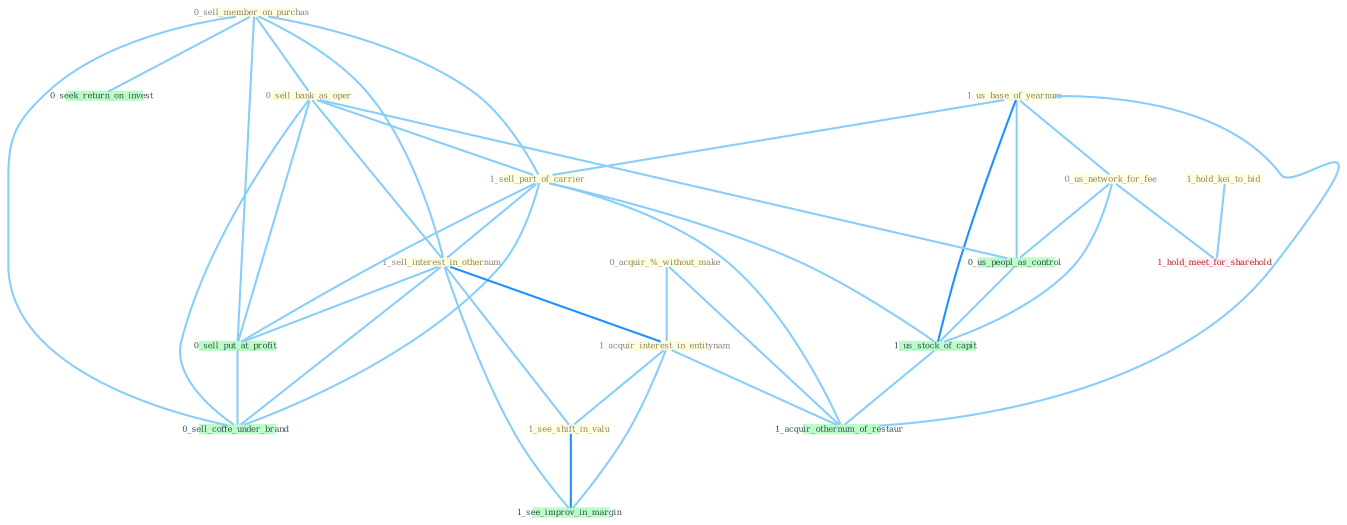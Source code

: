 Graph G{ 
    node
    [shape=polygon,style=filled,width=.5,height=.06,color="#BDFCC9",fixedsize=true,fontsize=4,
    fontcolor="#2f4f4f"];
    {node
    [color="#ffffe0", fontcolor="#8b7d6b"] "0_sell_member_on_purchas " "0_acquir_%_without_make " "1_us_base_of_yearnum " "0_sell_bank_as_oper " "0_us_network_for_fee " "1_sell_part_of_carrier " "1_sell_interest_in_othernum " "1_acquir_interest_in_entitynam " "1_hold_kei_to_bid " "1_see_shift_in_valu "}
{node [color="#fff0f5", fontcolor="#b22222"] "1_hold_meet_for_sharehold "}
edge [color="#B0E2FF"];

	"0_sell_member_on_purchas " -- "0_sell_bank_as_oper " [w="1", color="#87cefa" ];
	"0_sell_member_on_purchas " -- "1_sell_part_of_carrier " [w="1", color="#87cefa" ];
	"0_sell_member_on_purchas " -- "1_sell_interest_in_othernum " [w="1", color="#87cefa" ];
	"0_sell_member_on_purchas " -- "0_sell_put_at_profit " [w="1", color="#87cefa" ];
	"0_sell_member_on_purchas " -- "0_seek_return_on_invest " [w="1", color="#87cefa" ];
	"0_sell_member_on_purchas " -- "0_sell_coffe_under_brand " [w="1", color="#87cefa" ];
	"0_acquir_%_without_make " -- "1_acquir_interest_in_entitynam " [w="1", color="#87cefa" ];
	"0_acquir_%_without_make " -- "1_acquir_othernum_of_restaur " [w="1", color="#87cefa" ];
	"1_us_base_of_yearnum " -- "0_us_network_for_fee " [w="1", color="#87cefa" ];
	"1_us_base_of_yearnum " -- "1_sell_part_of_carrier " [w="1", color="#87cefa" ];
	"1_us_base_of_yearnum " -- "0_us_peopl_as_control " [w="1", color="#87cefa" ];
	"1_us_base_of_yearnum " -- "1_us_stock_of_capit " [w="2", color="#1e90ff" , len=0.8];
	"1_us_base_of_yearnum " -- "1_acquir_othernum_of_restaur " [w="1", color="#87cefa" ];
	"0_sell_bank_as_oper " -- "1_sell_part_of_carrier " [w="1", color="#87cefa" ];
	"0_sell_bank_as_oper " -- "1_sell_interest_in_othernum " [w="1", color="#87cefa" ];
	"0_sell_bank_as_oper " -- "0_us_peopl_as_control " [w="1", color="#87cefa" ];
	"0_sell_bank_as_oper " -- "0_sell_put_at_profit " [w="1", color="#87cefa" ];
	"0_sell_bank_as_oper " -- "0_sell_coffe_under_brand " [w="1", color="#87cefa" ];
	"0_us_network_for_fee " -- "0_us_peopl_as_control " [w="1", color="#87cefa" ];
	"0_us_network_for_fee " -- "1_us_stock_of_capit " [w="1", color="#87cefa" ];
	"0_us_network_for_fee " -- "1_hold_meet_for_sharehold " [w="1", color="#87cefa" ];
	"1_sell_part_of_carrier " -- "1_sell_interest_in_othernum " [w="1", color="#87cefa" ];
	"1_sell_part_of_carrier " -- "0_sell_put_at_profit " [w="1", color="#87cefa" ];
	"1_sell_part_of_carrier " -- "1_us_stock_of_capit " [w="1", color="#87cefa" ];
	"1_sell_part_of_carrier " -- "0_sell_coffe_under_brand " [w="1", color="#87cefa" ];
	"1_sell_part_of_carrier " -- "1_acquir_othernum_of_restaur " [w="1", color="#87cefa" ];
	"1_sell_interest_in_othernum " -- "1_acquir_interest_in_entitynam " [w="2", color="#1e90ff" , len=0.8];
	"1_sell_interest_in_othernum " -- "1_see_shift_in_valu " [w="1", color="#87cefa" ];
	"1_sell_interest_in_othernum " -- "0_sell_put_at_profit " [w="1", color="#87cefa" ];
	"1_sell_interest_in_othernum " -- "1_see_improv_in_margin " [w="1", color="#87cefa" ];
	"1_sell_interest_in_othernum " -- "0_sell_coffe_under_brand " [w="1", color="#87cefa" ];
	"1_acquir_interest_in_entitynam " -- "1_see_shift_in_valu " [w="1", color="#87cefa" ];
	"1_acquir_interest_in_entitynam " -- "1_see_improv_in_margin " [w="1", color="#87cefa" ];
	"1_acquir_interest_in_entitynam " -- "1_acquir_othernum_of_restaur " [w="1", color="#87cefa" ];
	"1_hold_kei_to_bid " -- "1_hold_meet_for_sharehold " [w="1", color="#87cefa" ];
	"1_see_shift_in_valu " -- "1_see_improv_in_margin " [w="2", color="#1e90ff" , len=0.8];
	"0_us_peopl_as_control " -- "1_us_stock_of_capit " [w="1", color="#87cefa" ];
	"0_sell_put_at_profit " -- "0_sell_coffe_under_brand " [w="1", color="#87cefa" ];
	"1_us_stock_of_capit " -- "1_acquir_othernum_of_restaur " [w="1", color="#87cefa" ];
}